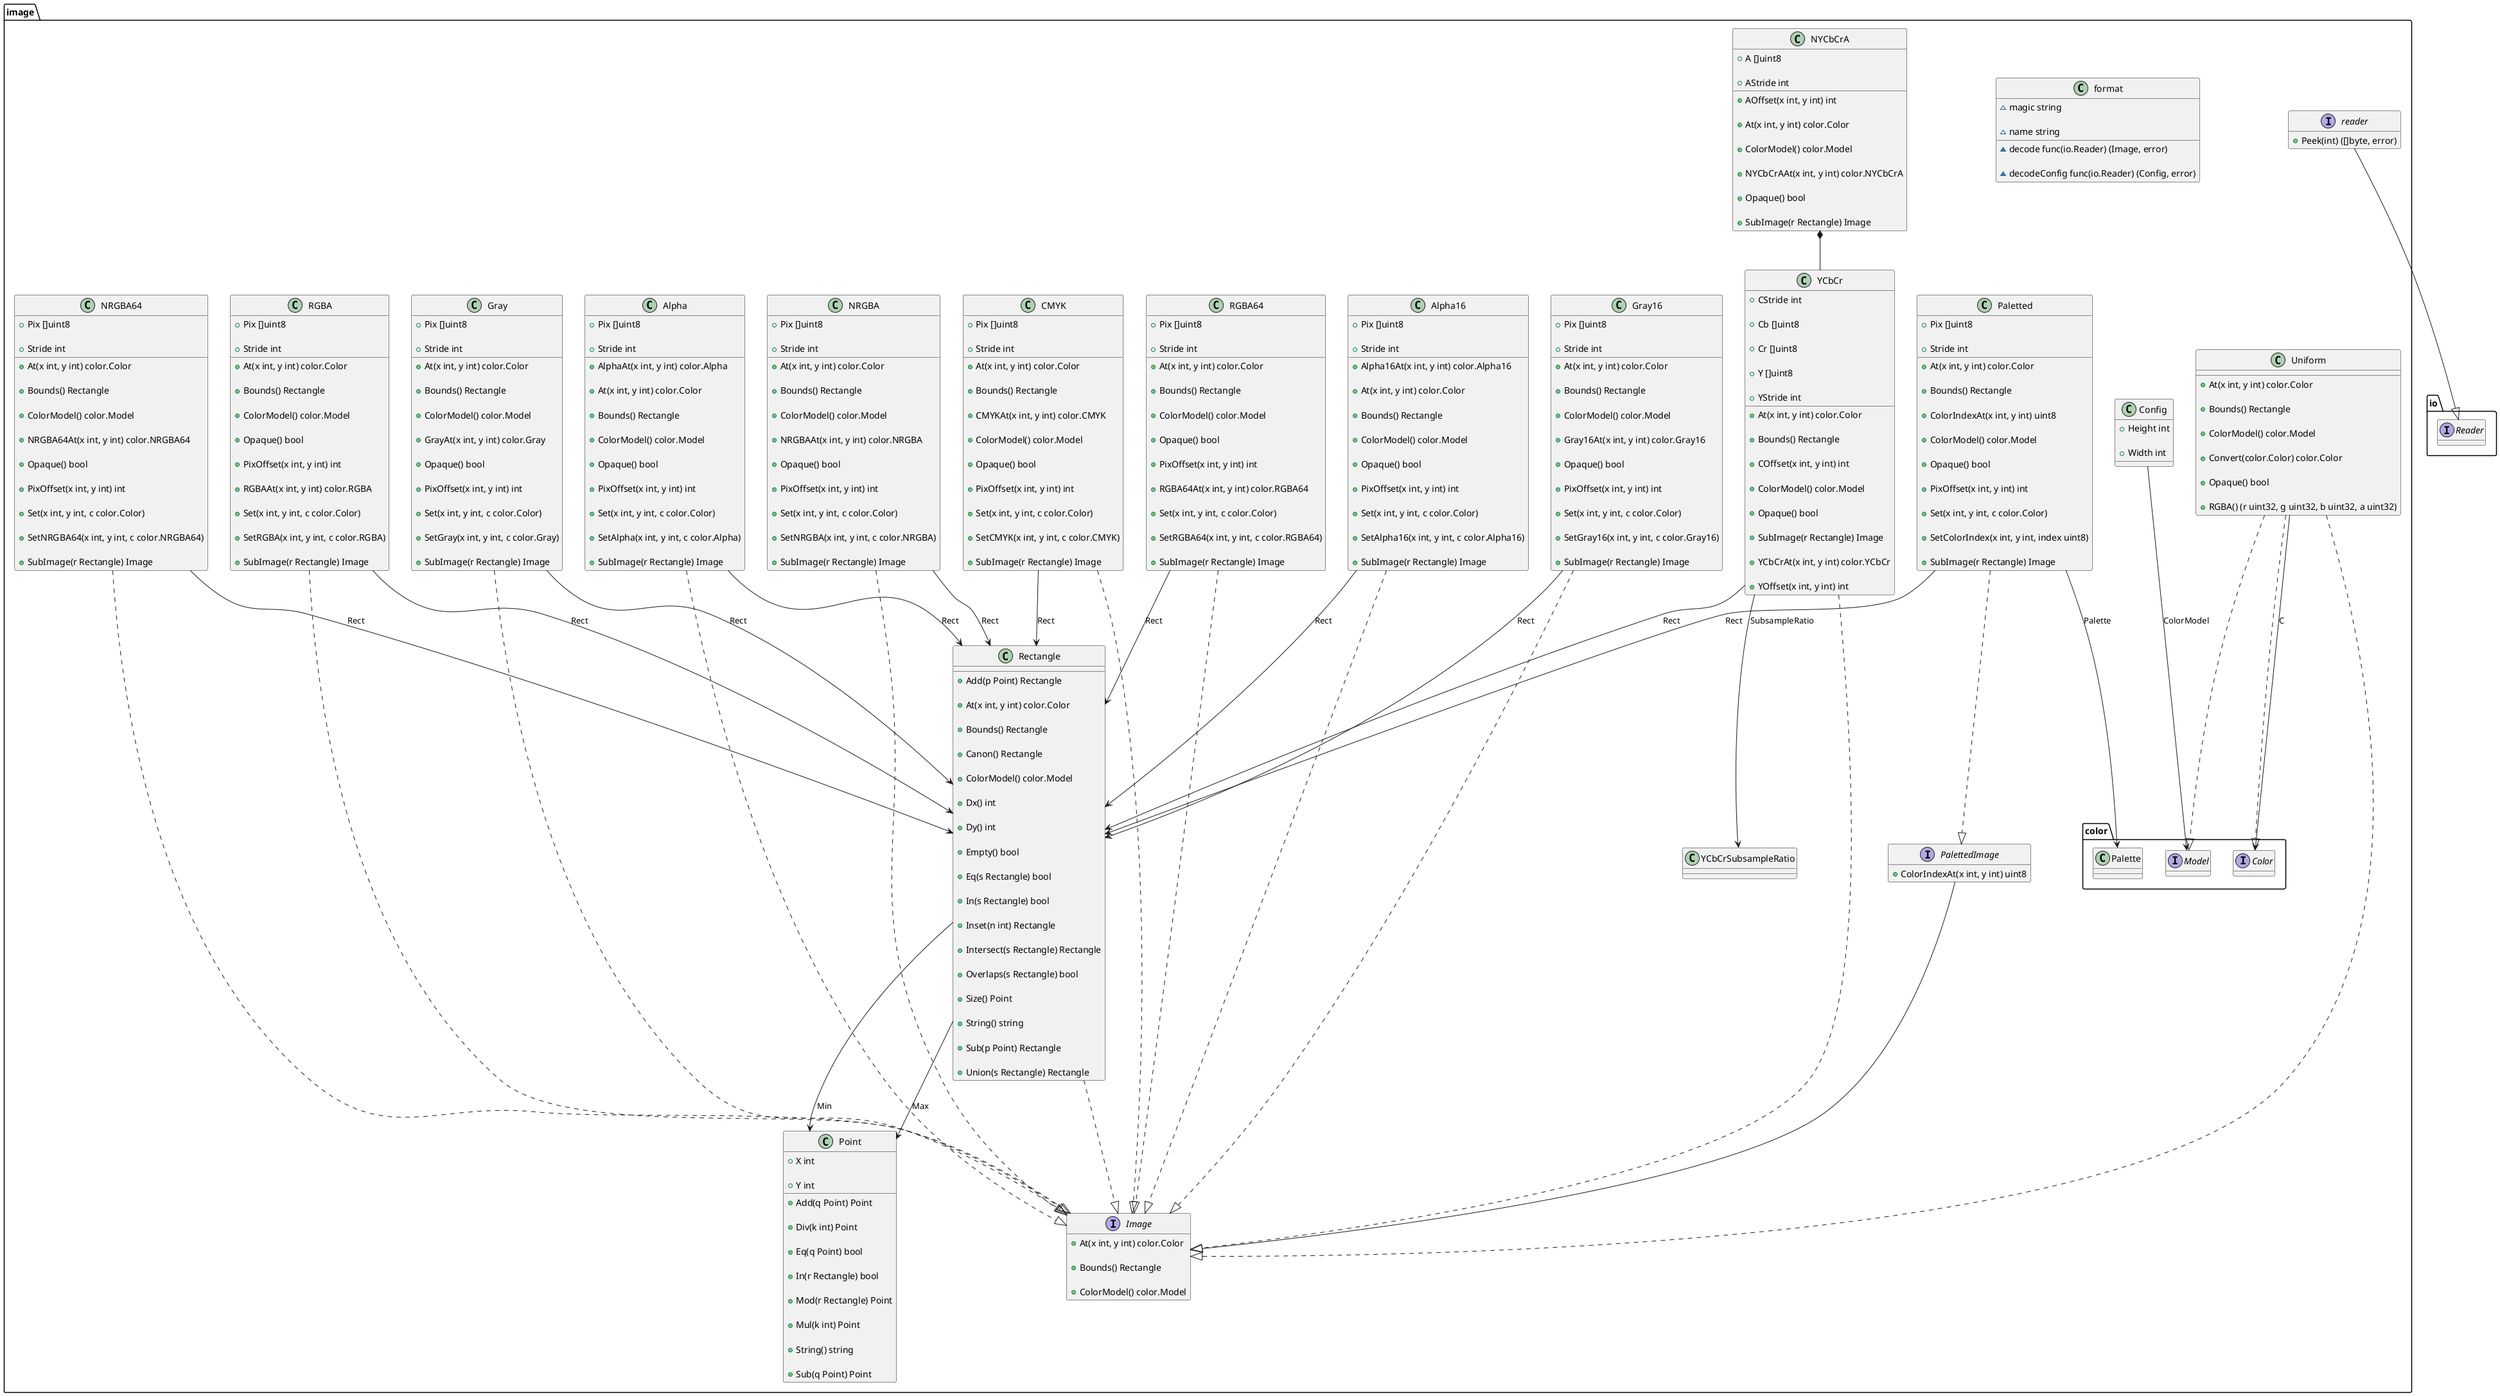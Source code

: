 
@startuml

set namespaceSeparator /





	class image/Uniform {


		+At(x int, y int) color.Color

		+Bounds() Rectangle

		+ColorModel() color.Model

		+Convert(color.Color) color.Color

		+Opaque() bool

		+RGBA() (r uint32, g uint32, b uint32, a uint32)

	}

	class image/Point {

		+X int

		+Y int


		+Add(q Point) Point

		+Div(k int) Point

		+Eq(q Point) bool

		+In(r Rectangle) bool

		+Mod(r Rectangle) Point

		+Mul(k int) Point

		+String() string

		+Sub(q Point) Point

	}

	class image/Rectangle {


		+Add(p Point) Rectangle

		+At(x int, y int) color.Color

		+Bounds() Rectangle

		+Canon() Rectangle

		+ColorModel() color.Model

		+Dx() int

		+Dy() int

		+Empty() bool

		+Eq(s Rectangle) bool

		+In(s Rectangle) bool

		+Inset(n int) Rectangle

		+Intersect(s Rectangle) Rectangle

		+Overlaps(s Rectangle) bool

		+Size() Point

		+String() string

		+Sub(p Point) Rectangle

		+Union(s Rectangle) Rectangle

	}

	class image/YCbCr {

		+CStride int

		+Cb []uint8

		+Cr []uint8

		+Y []uint8

		+YStride int


		+At(x int, y int) color.Color

		+Bounds() Rectangle

		+COffset(x int, y int) int

		+ColorModel() color.Model

		+Opaque() bool

		+SubImage(r Rectangle) Image

		+YCbCrAt(x int, y int) color.YCbCr

		+YOffset(x int, y int) int

	}

	class image/NYCbCrA {

		+A []uint8

		+AStride int


		+AOffset(x int, y int) int

		+At(x int, y int) color.Color

		+ColorModel() color.Model

		+NYCbCrAAt(x int, y int) color.NYCbCrA

		+Opaque() bool

		+SubImage(r Rectangle) Image

	}

	class image/format {

		~decode func(io.Reader) (Image, error)

		~decodeConfig func(io.Reader) (Config, error)

		~magic string

		~name string


	}

	class image/Config {

		+Height int

		+Width int


	}

	class image/RGBA {

		+Pix []uint8

		+Stride int


		+At(x int, y int) color.Color

		+Bounds() Rectangle

		+ColorModel() color.Model

		+Opaque() bool

		+PixOffset(x int, y int) int

		+RGBAAt(x int, y int) color.RGBA

		+Set(x int, y int, c color.Color) 

		+SetRGBA(x int, y int, c color.RGBA) 

		+SubImage(r Rectangle) Image

	}

	class image/RGBA64 {

		+Pix []uint8

		+Stride int


		+At(x int, y int) color.Color

		+Bounds() Rectangle

		+ColorModel() color.Model

		+Opaque() bool

		+PixOffset(x int, y int) int

		+RGBA64At(x int, y int) color.RGBA64

		+Set(x int, y int, c color.Color) 

		+SetRGBA64(x int, y int, c color.RGBA64) 

		+SubImage(r Rectangle) Image

	}

	class image/NRGBA {

		+Pix []uint8

		+Stride int


		+At(x int, y int) color.Color

		+Bounds() Rectangle

		+ColorModel() color.Model

		+NRGBAAt(x int, y int) color.NRGBA

		+Opaque() bool

		+PixOffset(x int, y int) int

		+Set(x int, y int, c color.Color) 

		+SetNRGBA(x int, y int, c color.NRGBA) 

		+SubImage(r Rectangle) Image

	}

	class image/NRGBA64 {

		+Pix []uint8

		+Stride int


		+At(x int, y int) color.Color

		+Bounds() Rectangle

		+ColorModel() color.Model

		+NRGBA64At(x int, y int) color.NRGBA64

		+Opaque() bool

		+PixOffset(x int, y int) int

		+Set(x int, y int, c color.Color) 

		+SetNRGBA64(x int, y int, c color.NRGBA64) 

		+SubImage(r Rectangle) Image

	}

	class image/Alpha {

		+Pix []uint8

		+Stride int


		+AlphaAt(x int, y int) color.Alpha

		+At(x int, y int) color.Color

		+Bounds() Rectangle

		+ColorModel() color.Model

		+Opaque() bool

		+PixOffset(x int, y int) int

		+Set(x int, y int, c color.Color) 

		+SetAlpha(x int, y int, c color.Alpha) 

		+SubImage(r Rectangle) Image

	}

	class image/Alpha16 {

		+Pix []uint8

		+Stride int


		+Alpha16At(x int, y int) color.Alpha16

		+At(x int, y int) color.Color

		+Bounds() Rectangle

		+ColorModel() color.Model

		+Opaque() bool

		+PixOffset(x int, y int) int

		+Set(x int, y int, c color.Color) 

		+SetAlpha16(x int, y int, c color.Alpha16) 

		+SubImage(r Rectangle) Image

	}

	class image/Gray {

		+Pix []uint8

		+Stride int


		+At(x int, y int) color.Color

		+Bounds() Rectangle

		+ColorModel() color.Model

		+GrayAt(x int, y int) color.Gray

		+Opaque() bool

		+PixOffset(x int, y int) int

		+Set(x int, y int, c color.Color) 

		+SetGray(x int, y int, c color.Gray) 

		+SubImage(r Rectangle) Image

	}

	class image/Gray16 {

		+Pix []uint8

		+Stride int


		+At(x int, y int) color.Color

		+Bounds() Rectangle

		+ColorModel() color.Model

		+Gray16At(x int, y int) color.Gray16

		+Opaque() bool

		+PixOffset(x int, y int) int

		+Set(x int, y int, c color.Color) 

		+SetGray16(x int, y int, c color.Gray16) 

		+SubImage(r Rectangle) Image

	}

	class image/CMYK {

		+Pix []uint8

		+Stride int


		+At(x int, y int) color.Color

		+Bounds() Rectangle

		+CMYKAt(x int, y int) color.CMYK

		+ColorModel() color.Model

		+Opaque() bool

		+PixOffset(x int, y int) int

		+Set(x int, y int, c color.Color) 

		+SetCMYK(x int, y int, c color.CMYK) 

		+SubImage(r Rectangle) Image

	}

	class image/Paletted {

		+Pix []uint8

		+Stride int


		+At(x int, y int) color.Color

		+Bounds() Rectangle

		+ColorIndexAt(x int, y int) uint8

		+ColorModel() color.Model

		+Opaque() bool

		+PixOffset(x int, y int) int

		+Set(x int, y int, c color.Color) 

		+SetColorIndex(x int, y int, index uint8) 

		+SubImage(r Rectangle) Image

	}


	interface image/reader {

		+Peek(int) ([]byte, error)

	}

	interface image/Image {

		+At(x int, y int) color.Color

		+Bounds() Rectangle

		+ColorModel() color.Model

	}

	interface image/PalettedImage {

		+ColorIndexAt(x int, y int) uint8

	}


 
	"image/Uniform" --> "image/color/Color" : C

	"image/Uniform" ..|> "image/Image" 

	"image/Uniform" ..|> "image/color/Color" 

	"image/Uniform" ..|> "image/color/Model" 
    
	"image/Rectangle" --> "image/Point" : Min

	"image/Rectangle" --> "image/Point" : Max

	"image/Rectangle" ..|> "image/Image" 
  
	"image/YCbCr" --> "image/YCbCrSubsampleRatio" : SubsampleRatio

	"image/YCbCr" --> "image/Rectangle" : Rect

	"image/YCbCr" ..|> "image/Image" 
  
	"image/NYCbCrA" *-- "image/YCbCr" 
    
	"image/Config" --> "image/color/Model" : ColorModel
  
	"image/RGBA" --> "image/Rectangle" : Rect

	"image/RGBA" ..|> "image/Image" 
  
	"image/RGBA64" --> "image/Rectangle" : Rect

	"image/RGBA64" ..|> "image/Image" 
  
	"image/NRGBA" --> "image/Rectangle" : Rect

	"image/NRGBA" ..|> "image/Image" 
  
	"image/NRGBA64" --> "image/Rectangle" : Rect

	"image/NRGBA64" ..|> "image/Image" 
  
	"image/Alpha" --> "image/Rectangle" : Rect

	"image/Alpha" ..|> "image/Image" 
  
	"image/Alpha16" --> "image/Rectangle" : Rect

	"image/Alpha16" ..|> "image/Image" 
  
	"image/Gray" --> "image/Rectangle" : Rect

	"image/Gray" ..|> "image/Image" 
  
	"image/Gray16" --> "image/Rectangle" : Rect

	"image/Gray16" ..|> "image/Image" 
  
	"image/CMYK" --> "image/Rectangle" : Rect

	"image/CMYK" ..|> "image/Image" 
  
	"image/Paletted" --> "image/Rectangle" : Rect

	"image/Paletted" --> "image/color/Palette" : Palette

	"image/Paletted" ..|> "image/PalettedImage" 
 
 
	"image/reader" --|> "io/Reader"
    
	"image/PalettedImage" --|> "image/Image"
 



	interface image/color/Color {

	}

	interface image/color/Model {

	}



    



	interface io/Reader {

	}



  


hide interface fields

@enduml
